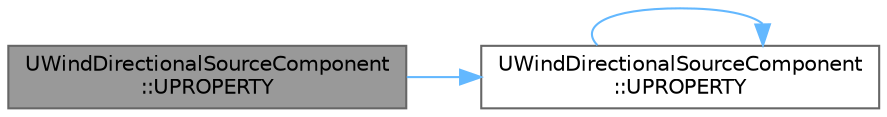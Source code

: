digraph "UWindDirectionalSourceComponent::UPROPERTY"
{
 // INTERACTIVE_SVG=YES
 // LATEX_PDF_SIZE
  bgcolor="transparent";
  edge [fontname=Helvetica,fontsize=10,labelfontname=Helvetica,labelfontsize=10];
  node [fontname=Helvetica,fontsize=10,shape=box,height=0.2,width=0.4];
  rankdir="LR";
  Node1 [id="Node000001",label="UWindDirectionalSourceComponent\l::UPROPERTY",height=0.2,width=0.4,color="gray40", fillcolor="grey60", style="filled", fontcolor="black",tooltip=" "];
  Node1 -> Node2 [id="edge1_Node000001_Node000002",color="steelblue1",style="solid",tooltip=" "];
  Node2 [id="Node000002",label="UWindDirectionalSourceComponent\l::UPROPERTY",height=0.2,width=0.4,color="grey40", fillcolor="white", style="filled",URL="$d7/dba/classUWindDirectionalSourceComponent.html#a2040242cad2a888883ae7c2c96d32350",tooltip=" "];
  Node2 -> Node2 [id="edge2_Node000002_Node000002",color="steelblue1",style="solid",tooltip=" "];
}
